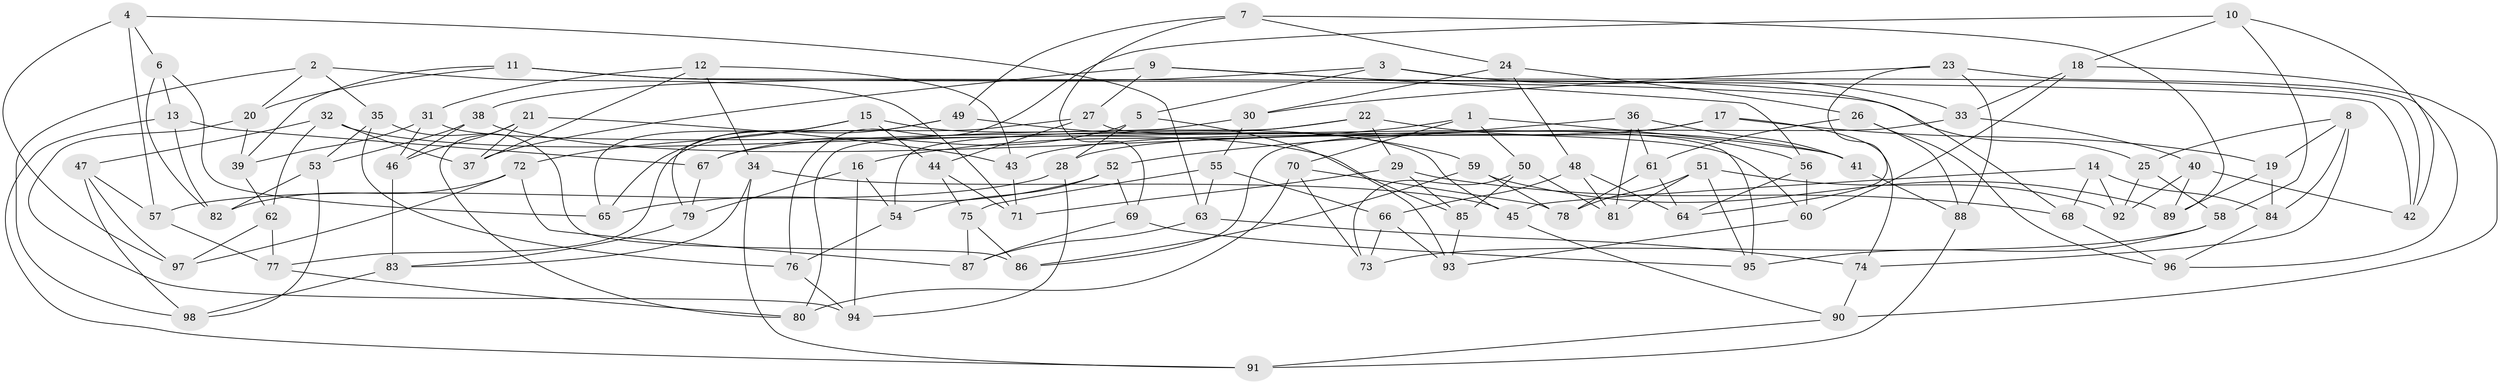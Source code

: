 // coarse degree distribution, {7: 0.2, 9: 0.1, 8: 0.16666666666666666, 10: 0.03333333333333333, 6: 0.13333333333333333, 5: 0.13333333333333333, 4: 0.2, 11: 0.03333333333333333}
// Generated by graph-tools (version 1.1) at 2025/53/03/04/25 22:53:45]
// undirected, 98 vertices, 196 edges
graph export_dot {
  node [color=gray90,style=filled];
  1;
  2;
  3;
  4;
  5;
  6;
  7;
  8;
  9;
  10;
  11;
  12;
  13;
  14;
  15;
  16;
  17;
  18;
  19;
  20;
  21;
  22;
  23;
  24;
  25;
  26;
  27;
  28;
  29;
  30;
  31;
  32;
  33;
  34;
  35;
  36;
  37;
  38;
  39;
  40;
  41;
  42;
  43;
  44;
  45;
  46;
  47;
  48;
  49;
  50;
  51;
  52;
  53;
  54;
  55;
  56;
  57;
  58;
  59;
  60;
  61;
  62;
  63;
  64;
  65;
  66;
  67;
  68;
  69;
  70;
  71;
  72;
  73;
  74;
  75;
  76;
  77;
  78;
  79;
  80;
  81;
  82;
  83;
  84;
  85;
  86;
  87;
  88;
  89;
  90;
  91;
  92;
  93;
  94;
  95;
  96;
  97;
  98;
  1 -- 50;
  1 -- 16;
  1 -- 41;
  1 -- 70;
  2 -- 35;
  2 -- 71;
  2 -- 98;
  2 -- 20;
  3 -- 5;
  3 -- 38;
  3 -- 33;
  3 -- 42;
  4 -- 6;
  4 -- 97;
  4 -- 57;
  4 -- 63;
  5 -- 67;
  5 -- 28;
  5 -- 93;
  6 -- 65;
  6 -- 13;
  6 -- 82;
  7 -- 24;
  7 -- 89;
  7 -- 49;
  7 -- 69;
  8 -- 84;
  8 -- 19;
  8 -- 74;
  8 -- 25;
  9 -- 37;
  9 -- 68;
  9 -- 27;
  9 -- 56;
  10 -- 42;
  10 -- 76;
  10 -- 58;
  10 -- 18;
  11 -- 25;
  11 -- 20;
  11 -- 39;
  11 -- 42;
  12 -- 37;
  12 -- 43;
  12 -- 34;
  12 -- 31;
  13 -- 82;
  13 -- 67;
  13 -- 91;
  14 -- 84;
  14 -- 45;
  14 -- 92;
  14 -- 68;
  15 -- 65;
  15 -- 44;
  15 -- 72;
  15 -- 45;
  16 -- 94;
  16 -- 54;
  16 -- 79;
  17 -- 28;
  17 -- 19;
  17 -- 43;
  17 -- 74;
  18 -- 33;
  18 -- 60;
  18 -- 90;
  19 -- 84;
  19 -- 89;
  20 -- 39;
  20 -- 94;
  21 -- 80;
  21 -- 43;
  21 -- 46;
  21 -- 37;
  22 -- 54;
  22 -- 56;
  22 -- 67;
  22 -- 29;
  23 -- 30;
  23 -- 96;
  23 -- 64;
  23 -- 88;
  24 -- 48;
  24 -- 26;
  24 -- 30;
  25 -- 92;
  25 -- 58;
  26 -- 61;
  26 -- 88;
  26 -- 96;
  27 -- 77;
  27 -- 95;
  27 -- 44;
  28 -- 57;
  28 -- 94;
  29 -- 85;
  29 -- 71;
  29 -- 68;
  30 -- 55;
  30 -- 80;
  31 -- 60;
  31 -- 39;
  31 -- 46;
  32 -- 37;
  32 -- 62;
  32 -- 85;
  32 -- 47;
  33 -- 86;
  33 -- 40;
  34 -- 45;
  34 -- 91;
  34 -- 83;
  35 -- 53;
  35 -- 76;
  35 -- 86;
  36 -- 81;
  36 -- 41;
  36 -- 52;
  36 -- 61;
  38 -- 46;
  38 -- 41;
  38 -- 53;
  39 -- 62;
  40 -- 92;
  40 -- 89;
  40 -- 42;
  41 -- 88;
  43 -- 71;
  44 -- 75;
  44 -- 71;
  45 -- 90;
  46 -- 83;
  47 -- 57;
  47 -- 97;
  47 -- 98;
  48 -- 64;
  48 -- 66;
  48 -- 81;
  49 -- 79;
  49 -- 65;
  49 -- 59;
  50 -- 81;
  50 -- 85;
  50 -- 73;
  51 -- 78;
  51 -- 81;
  51 -- 95;
  51 -- 92;
  52 -- 54;
  52 -- 65;
  52 -- 69;
  53 -- 98;
  53 -- 82;
  54 -- 76;
  55 -- 66;
  55 -- 75;
  55 -- 63;
  56 -- 64;
  56 -- 60;
  57 -- 77;
  58 -- 73;
  58 -- 95;
  59 -- 78;
  59 -- 89;
  59 -- 86;
  60 -- 93;
  61 -- 64;
  61 -- 78;
  62 -- 97;
  62 -- 77;
  63 -- 74;
  63 -- 87;
  66 -- 93;
  66 -- 73;
  67 -- 79;
  68 -- 96;
  69 -- 87;
  69 -- 95;
  70 -- 78;
  70 -- 73;
  70 -- 80;
  72 -- 82;
  72 -- 87;
  72 -- 97;
  74 -- 90;
  75 -- 86;
  75 -- 87;
  76 -- 94;
  77 -- 80;
  79 -- 83;
  83 -- 98;
  84 -- 96;
  85 -- 93;
  88 -- 91;
  90 -- 91;
}
